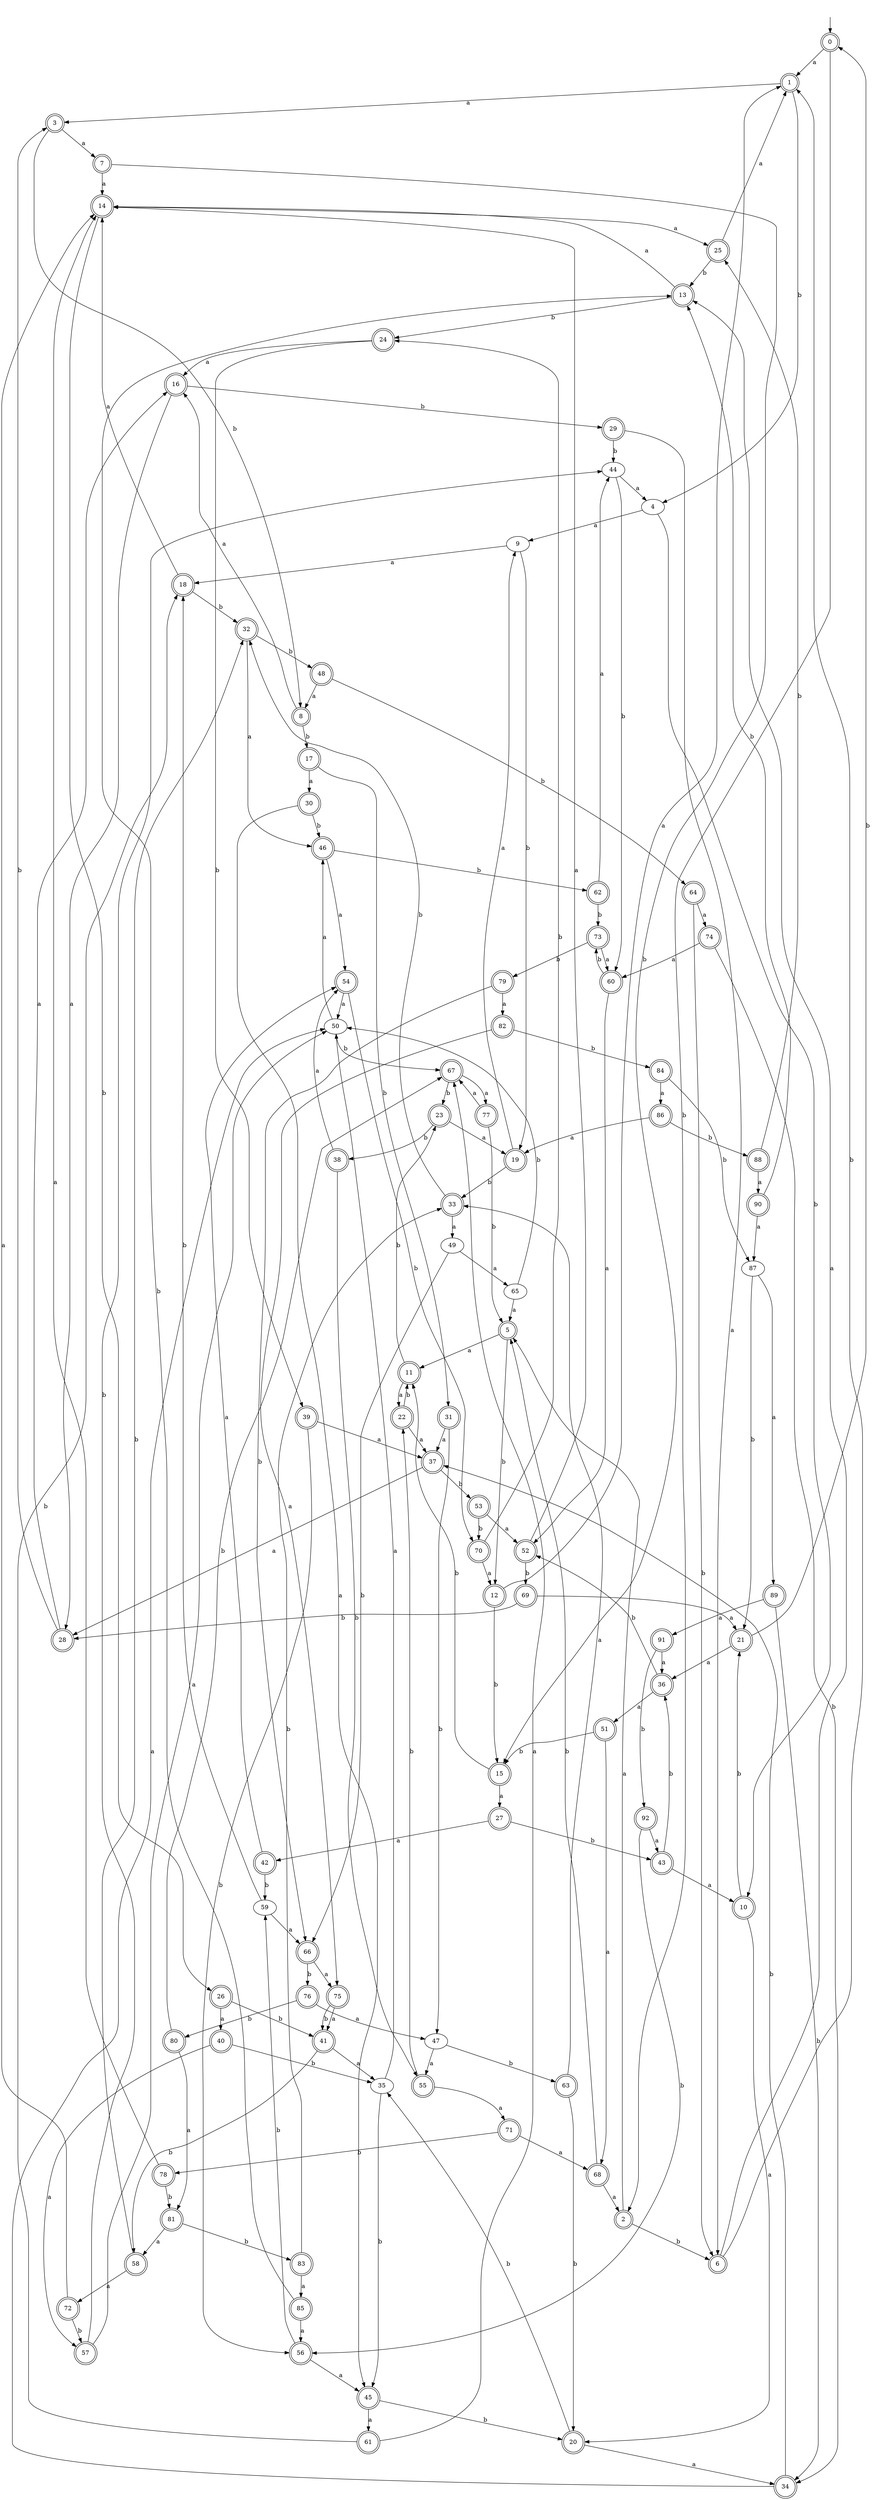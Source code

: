 digraph RandomDFA {
  __start0 [label="", shape=none];
  __start0 -> 0 [label=""];
  0 [shape=circle] [shape=doublecircle]
  0 -> 1 [label="a"]
  0 -> 2 [label="b"]
  1 [shape=doublecircle]
  1 -> 3 [label="a"]
  1 -> 4 [label="b"]
  2 [shape=doublecircle]
  2 -> 5 [label="a"]
  2 -> 6 [label="b"]
  3 [shape=doublecircle]
  3 -> 7 [label="a"]
  3 -> 8 [label="b"]
  4
  4 -> 9 [label="a"]
  4 -> 10 [label="b"]
  5 [shape=doublecircle]
  5 -> 11 [label="a"]
  5 -> 12 [label="b"]
  6 [shape=doublecircle]
  6 -> 13 [label="a"]
  6 -> 1 [label="b"]
  7 [shape=doublecircle]
  7 -> 14 [label="a"]
  7 -> 15 [label="b"]
  8 [shape=doublecircle]
  8 -> 16 [label="a"]
  8 -> 17 [label="b"]
  9
  9 -> 18 [label="a"]
  9 -> 19 [label="b"]
  10 [shape=doublecircle]
  10 -> 20 [label="a"]
  10 -> 21 [label="b"]
  11 [shape=doublecircle]
  11 -> 22 [label="a"]
  11 -> 23 [label="b"]
  12 [shape=doublecircle]
  12 -> 1 [label="a"]
  12 -> 15 [label="b"]
  13 [shape=doublecircle]
  13 -> 14 [label="a"]
  13 -> 24 [label="b"]
  14 [shape=doublecircle]
  14 -> 25 [label="a"]
  14 -> 26 [label="b"]
  15 [shape=doublecircle]
  15 -> 27 [label="a"]
  15 -> 11 [label="b"]
  16 [shape=doublecircle]
  16 -> 28 [label="a"]
  16 -> 29 [label="b"]
  17 [shape=doublecircle]
  17 -> 30 [label="a"]
  17 -> 31 [label="b"]
  18 [shape=doublecircle]
  18 -> 14 [label="a"]
  18 -> 32 [label="b"]
  19 [shape=doublecircle]
  19 -> 9 [label="a"]
  19 -> 33 [label="b"]
  20 [shape=doublecircle]
  20 -> 34 [label="a"]
  20 -> 35 [label="b"]
  21 [shape=doublecircle]
  21 -> 36 [label="a"]
  21 -> 0 [label="b"]
  22 [shape=doublecircle]
  22 -> 37 [label="a"]
  22 -> 11 [label="b"]
  23 [shape=doublecircle]
  23 -> 19 [label="a"]
  23 -> 38 [label="b"]
  24 [shape=doublecircle]
  24 -> 16 [label="a"]
  24 -> 39 [label="b"]
  25 [shape=doublecircle]
  25 -> 1 [label="a"]
  25 -> 13 [label="b"]
  26 [shape=doublecircle]
  26 -> 40 [label="a"]
  26 -> 41 [label="b"]
  27 [shape=doublecircle]
  27 -> 42 [label="a"]
  27 -> 43 [label="b"]
  28 [shape=doublecircle]
  28 -> 16 [label="a"]
  28 -> 3 [label="b"]
  29 [shape=doublecircle]
  29 -> 6 [label="a"]
  29 -> 44 [label="b"]
  30 [shape=doublecircle]
  30 -> 45 [label="a"]
  30 -> 46 [label="b"]
  31 [shape=doublecircle]
  31 -> 37 [label="a"]
  31 -> 47 [label="b"]
  32 [shape=doublecircle]
  32 -> 46 [label="a"]
  32 -> 48 [label="b"]
  33 [shape=doublecircle]
  33 -> 49 [label="a"]
  33 -> 32 [label="b"]
  34 [shape=doublecircle]
  34 -> 50 [label="a"]
  34 -> 37 [label="b"]
  35
  35 -> 50 [label="a"]
  35 -> 45 [label="b"]
  36 [shape=doublecircle]
  36 -> 51 [label="a"]
  36 -> 52 [label="b"]
  37 [shape=doublecircle]
  37 -> 28 [label="a"]
  37 -> 53 [label="b"]
  38 [shape=doublecircle]
  38 -> 54 [label="a"]
  38 -> 55 [label="b"]
  39 [shape=doublecircle]
  39 -> 37 [label="a"]
  39 -> 56 [label="b"]
  40 [shape=doublecircle]
  40 -> 57 [label="a"]
  40 -> 35 [label="b"]
  41 [shape=doublecircle]
  41 -> 35 [label="a"]
  41 -> 58 [label="b"]
  42 [shape=doublecircle]
  42 -> 54 [label="a"]
  42 -> 59 [label="b"]
  43 [shape=doublecircle]
  43 -> 10 [label="a"]
  43 -> 36 [label="b"]
  44
  44 -> 4 [label="a"]
  44 -> 60 [label="b"]
  45 [shape=doublecircle]
  45 -> 61 [label="a"]
  45 -> 20 [label="b"]
  46 [shape=doublecircle]
  46 -> 54 [label="a"]
  46 -> 62 [label="b"]
  47
  47 -> 55 [label="a"]
  47 -> 63 [label="b"]
  48 [shape=doublecircle]
  48 -> 8 [label="a"]
  48 -> 64 [label="b"]
  49
  49 -> 65 [label="a"]
  49 -> 66 [label="b"]
  50
  50 -> 46 [label="a"]
  50 -> 67 [label="b"]
  51 [shape=doublecircle]
  51 -> 68 [label="a"]
  51 -> 15 [label="b"]
  52 [shape=doublecircle]
  52 -> 14 [label="a"]
  52 -> 69 [label="b"]
  53 [shape=doublecircle]
  53 -> 52 [label="a"]
  53 -> 70 [label="b"]
  54 [shape=doublecircle]
  54 -> 50 [label="a"]
  54 -> 70 [label="b"]
  55 [shape=doublecircle]
  55 -> 71 [label="a"]
  55 -> 22 [label="b"]
  56 [shape=doublecircle]
  56 -> 45 [label="a"]
  56 -> 59 [label="b"]
  57 [shape=doublecircle]
  57 -> 50 [label="a"]
  57 -> 44 [label="b"]
  58 [shape=doublecircle]
  58 -> 72 [label="a"]
  58 -> 32 [label="b"]
  59
  59 -> 66 [label="a"]
  59 -> 18 [label="b"]
  60 [shape=doublecircle]
  60 -> 52 [label="a"]
  60 -> 73 [label="b"]
  61 [shape=doublecircle]
  61 -> 67 [label="a"]
  61 -> 18 [label="b"]
  62 [shape=doublecircle]
  62 -> 44 [label="a"]
  62 -> 73 [label="b"]
  63 [shape=doublecircle]
  63 -> 33 [label="a"]
  63 -> 20 [label="b"]
  64 [shape=doublecircle]
  64 -> 74 [label="a"]
  64 -> 6 [label="b"]
  65
  65 -> 5 [label="a"]
  65 -> 50 [label="b"]
  66 [shape=doublecircle]
  66 -> 75 [label="a"]
  66 -> 76 [label="b"]
  67 [shape=doublecircle]
  67 -> 77 [label="a"]
  67 -> 23 [label="b"]
  68 [shape=doublecircle]
  68 -> 2 [label="a"]
  68 -> 5 [label="b"]
  69 [shape=doublecircle]
  69 -> 21 [label="a"]
  69 -> 28 [label="b"]
  70 [shape=doublecircle]
  70 -> 12 [label="a"]
  70 -> 24 [label="b"]
  71 [shape=doublecircle]
  71 -> 68 [label="a"]
  71 -> 78 [label="b"]
  72 [shape=doublecircle]
  72 -> 14 [label="a"]
  72 -> 57 [label="b"]
  73 [shape=doublecircle]
  73 -> 60 [label="a"]
  73 -> 79 [label="b"]
  74 [shape=doublecircle]
  74 -> 60 [label="a"]
  74 -> 34 [label="b"]
  75 [shape=doublecircle]
  75 -> 41 [label="a"]
  75 -> 41 [label="b"]
  76 [shape=doublecircle]
  76 -> 47 [label="a"]
  76 -> 80 [label="b"]
  77 [shape=doublecircle]
  77 -> 67 [label="a"]
  77 -> 5 [label="b"]
  78 [shape=doublecircle]
  78 -> 14 [label="a"]
  78 -> 81 [label="b"]
  79 [shape=doublecircle]
  79 -> 82 [label="a"]
  79 -> 66 [label="b"]
  80 [shape=doublecircle]
  80 -> 81 [label="a"]
  80 -> 67 [label="b"]
  81 [shape=doublecircle]
  81 -> 58 [label="a"]
  81 -> 83 [label="b"]
  82 [shape=doublecircle]
  82 -> 75 [label="a"]
  82 -> 84 [label="b"]
  83 [shape=doublecircle]
  83 -> 85 [label="a"]
  83 -> 33 [label="b"]
  84 [shape=doublecircle]
  84 -> 86 [label="a"]
  84 -> 87 [label="b"]
  85 [shape=doublecircle]
  85 -> 56 [label="a"]
  85 -> 13 [label="b"]
  86 [shape=doublecircle]
  86 -> 19 [label="a"]
  86 -> 88 [label="b"]
  87
  87 -> 89 [label="a"]
  87 -> 21 [label="b"]
  88 [shape=doublecircle]
  88 -> 90 [label="a"]
  88 -> 25 [label="b"]
  89 [shape=doublecircle]
  89 -> 91 [label="a"]
  89 -> 34 [label="b"]
  90 [shape=doublecircle]
  90 -> 87 [label="a"]
  90 -> 13 [label="b"]
  91 [shape=doublecircle]
  91 -> 36 [label="a"]
  91 -> 92 [label="b"]
  92 [shape=doublecircle]
  92 -> 43 [label="a"]
  92 -> 56 [label="b"]
}
